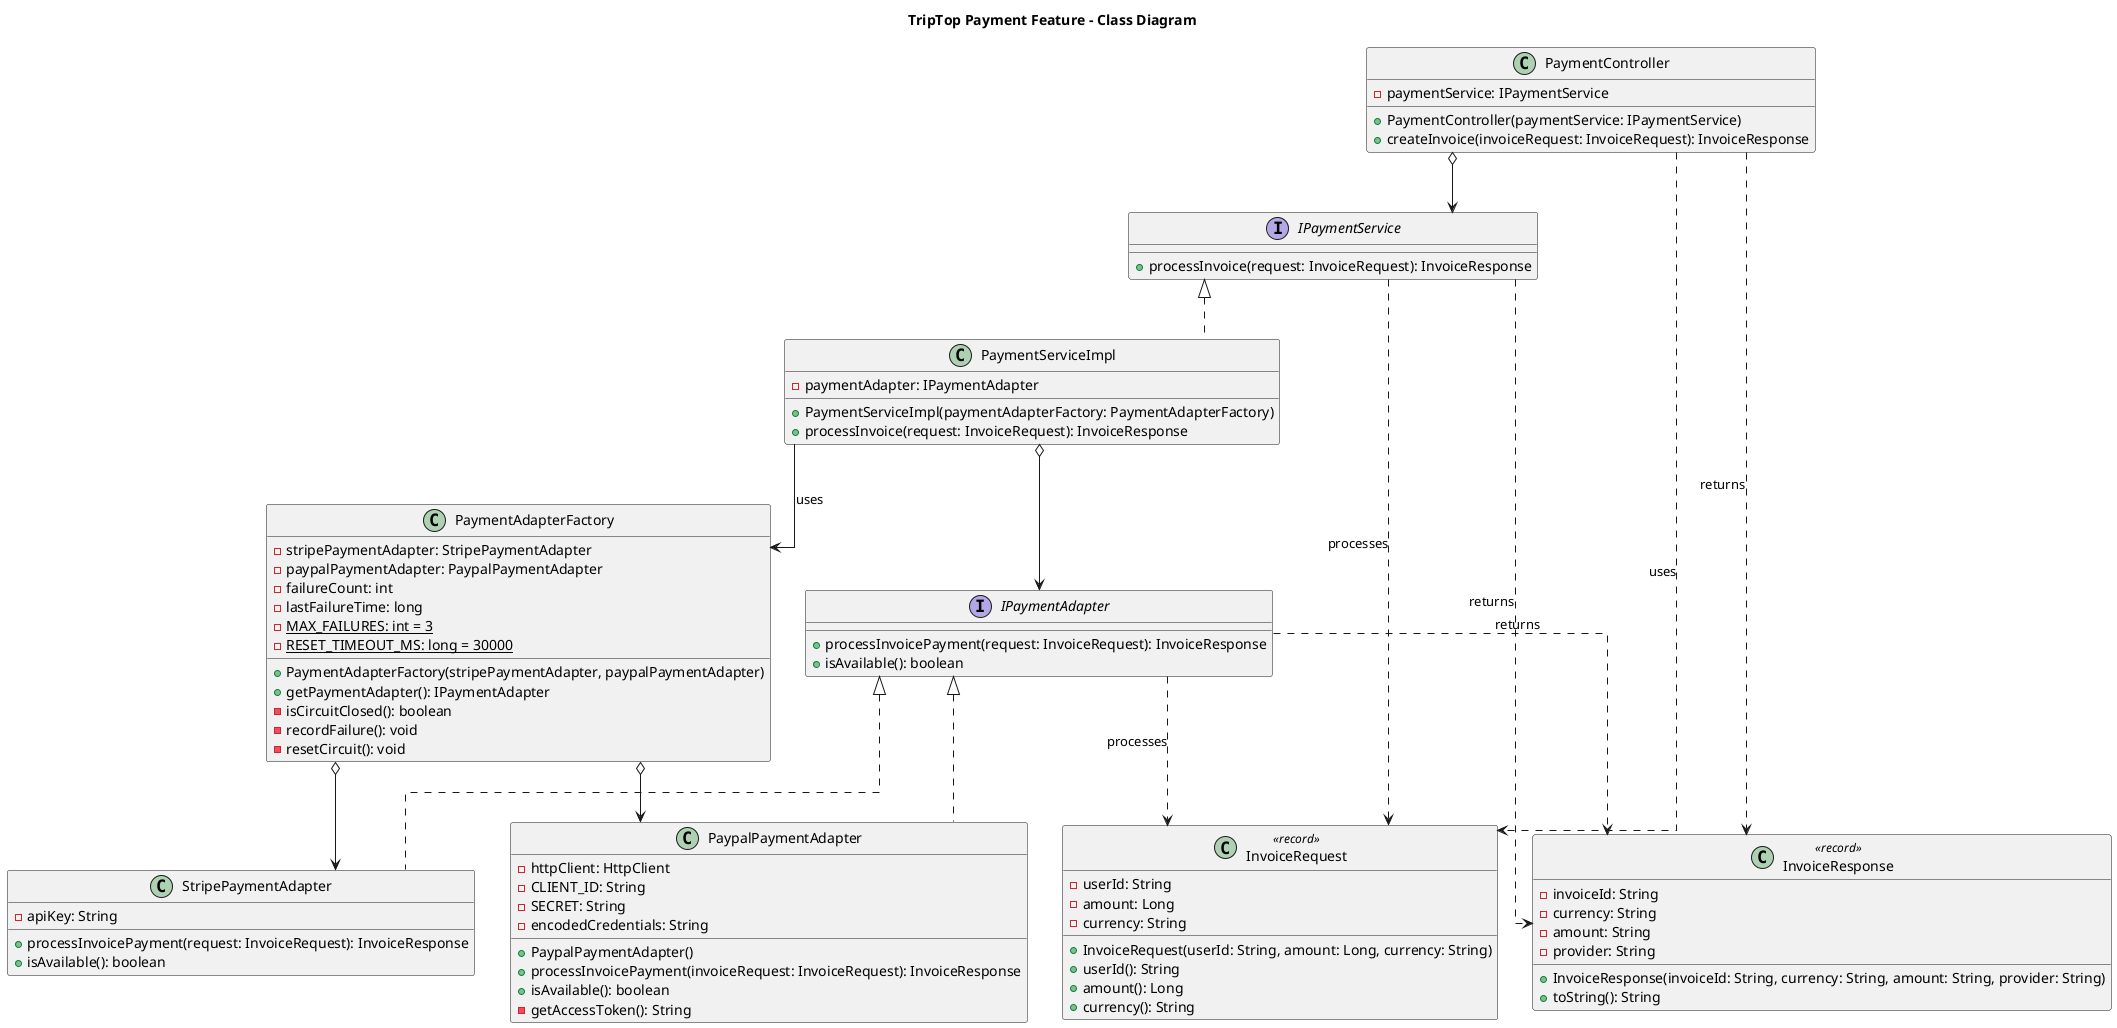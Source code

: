 @startuml TripTop Payment Feature Class Diagram

title "TripTop Payment Feature - Class Diagram"

skinparam linetype ortho

' Controller
class PaymentController {
  - paymentService: IPaymentService
  + PaymentController(paymentService: IPaymentService)
  + createInvoice(invoiceRequest: InvoiceRequest): InvoiceResponse
}

' Service Interface
interface IPaymentService {
  + processInvoice(request: InvoiceRequest): InvoiceResponse
}

' Service Implementation
class PaymentServiceImpl implements IPaymentService {
  - paymentAdapter: IPaymentAdapter
  + PaymentServiceImpl(paymentAdapterFactory: PaymentAdapterFactory)
  + processInvoice(request: InvoiceRequest): InvoiceResponse
}

' Payment Adapter Interface
interface IPaymentAdapter {
  + processInvoicePayment(request: InvoiceRequest): InvoiceResponse
  + isAvailable(): boolean
}

' Adapter Factory with Circuit Breaker
class PaymentAdapterFactory {
  - stripePaymentAdapter: StripePaymentAdapter
  - paypalPaymentAdapter: PaypalPaymentAdapter
  - failureCount: int
  - lastFailureTime: long
  - {static} MAX_FAILURES: int = 3
  - {static} RESET_TIMEOUT_MS: long = 30000
  + PaymentAdapterFactory(stripePaymentAdapter, paypalPaymentAdapter)
  + getPaymentAdapter(): IPaymentAdapter
  - isCircuitClosed(): boolean
  - recordFailure(): void
  - resetCircuit(): void
}

' Stripe Adapter
class StripePaymentAdapter implements IPaymentAdapter {
  - apiKey: String
  + processInvoicePayment(request: InvoiceRequest): InvoiceResponse
  + isAvailable(): boolean
}

' PayPal Adapter
class PaypalPaymentAdapter implements IPaymentAdapter {
  - httpClient: HttpClient
  - CLIENT_ID: String
  - SECRET: String
  - encodedCredentials: String
  + PaypalPaymentAdapter()
  + processInvoicePayment(invoiceRequest: InvoiceRequest): InvoiceResponse
  + isAvailable(): boolean
  - getAccessToken(): String
}

' DTO Classes
class InvoiceRequest <<record>> {
  - userId: String
  - amount: Long
  - currency: String
  + InvoiceRequest(userId: String, amount: Long, currency: String)
  + userId(): String
  + amount(): Long
  + currency(): String
}

class InvoiceResponse <<record>> {
  - invoiceId: String
  - currency: String
  - amount: String
  - provider: String
  + InvoiceResponse(invoiceId: String, currency: String, amount: String, provider: String)
  + toString(): String
}


' Relationships
PaymentController o--> IPaymentService

PaymentServiceImpl o--> IPaymentAdapter

PaymentAdapterFactory o--> StripePaymentAdapter
PaymentAdapterFactory o--> PaypalPaymentAdapter
PaymentServiceImpl --> PaymentAdapterFactory : uses

PaymentController ..> InvoiceRequest : uses
PaymentController ..> InvoiceResponse : returns

IPaymentService ..> InvoiceRequest : processes
IPaymentService ..> InvoiceResponse : returns
IPaymentAdapter ..> InvoiceRequest : processes
IPaymentAdapter ..> InvoiceResponse : returns

@enduml